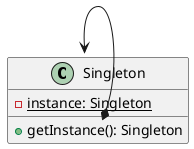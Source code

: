 @startuml singleton

class Singleton {
    - {static} instance: Singleton
    + getInstance(): Singleton
}

Singleton::getInstance *--> Singleton
@enduml


@startuml Singleton-1
class Singleton {
    - {static} instance:Singleton = new Singleton()
    + getInstance(): Singleton
}

Singleton::getInstance *--> Singleton
@enduml


@startuml Singleton-2
class Singleton {
    - {static} instance:Singleton
    + getInstance(): Singleton
}
note left of Singleton::"getInstance()"
    if(instance == null) {
        instance = new LazySingleton();
    }
end note
Singleton::getInstance *--> Singleton
@enduml


@startuml 简单工厂
abstract class Product{}
class ProductFactory {
    + createProudct(type): Product
}
Product <|-- ConcreteProductA
Product <|-- ConcreteProductB

ConcreteProductA <.. ProductFactory:create
ConcreteProductB <.. ProductFactory:create

class Client #palegreen
ProductFactory <..[#red] Client:use
Product <..[#red] Client:use
@enduml

@startuml 简单工厂例子
interface Chart {
    + display()
}

class HistogramChart{
    + HistogramChart()
    + display()
}

class LineChart{
    + LineChart()
    + display()
}

class PieChart{
    + PieChart()
    + display()
}

class ChartFactory {
    + {static} createChart(type: String): Chart
}
note left of ChartFactory
if("Histogram".equals(type)) {
    return new HistogramChart();
}
else if("Line".equals(type)) {
    return new LineChart();
} 
else if("Line".equals(type)) {
    return new PieChart();
} 
else {...}
end note

Chart <|.. HistogramChart
Chart <|.. LineChart
Chart <|.. PieChart
HistogramChart <.. ChartFactory:create
LineChart <.. ChartFactory:create
PieChart <.. ChartFactory:create

class Client #palegreen
ChartFactory <..[#red] Client:use
Chart <..[#red] Client:use
@enduml

@startuml 工厂方法模式
interface Product
class ConcreteProductA implements Product
class ConcreteProductB implements Product

interface Factory{
    + createProduct(): Product
}
class ConcreteFactoryA implements Factory{
    + createProduct(): Product
}
class ConcreteFactoryB implements Factory{
    + createProduct(): Product
}

ConcreteProductA <.. ConcreteFactoryA:create
ConcreteProductB <.. ConcreteFactoryB:create

class Client #palegreen
Factory <..[#red] Client:use
Client ..[#red]>  Product:use
@enduml

@startuml 工厂方法模式例子
interface Logger
class DatabaseLogger implements Logger
class FileLogger implements Logger
class SocketLogger implements Logger

interface Factory{
    + createProduct(): Logger
}
class DatabaseLoggerFactory{
    + createProduct(): Logger
}
class FileLoggerFactory{
    + createProduct(): Logger
}
class SocketLoggerFactory{
    + createProduct(): Logger
}

DatabaseLoggerFactory ..|> Factory
FileLoggerFactory ..|> Factory
SocketLoggerFactory ..|> Factory

DatabaseLogger <.. DatabaseLoggerFactory:create
FileLogger <.. FileLoggerFactory:create
SocketLogger <.. SocketLoggerFactory:create

class Client #palegreen
Logger <..[#red] Client:use
Client ..[#red]>  Factory:use
@enduml

@startuml 抽象工厂模式
interface ProductA {}
interface ProductB {}

ProductA ..|> ConcreteProductA1
ProductA ..|> ConcreteProductA2
ProductB ..|> ConcreteProductB1
ProductB ..|> ConcreteProductB2


interface Factory{
    + createProductA(): ProductA
    + createProductB(): ProductB
}
class ConcreteFactory1 {
    + createProductA(): ProductA
    + createProductB(): ProductB
}
Factory <|.. ConcreteFactory1
class ConcreteFactory2 {
    + createProductA(): ProductA
    + createProductB(): ProductB
}
Factory <|.. ConcreteFactory2

ConcreteProductA1 <.. ConcreteFactory1::createProductA:create
ConcreteProductB1 <.. ConcreteFactory1::createProductB:create

ConcreteProductA2 <.. ConcreteFactory2::createProductA:create
ConcreteProductB2 <.. ConcreteFactory2::createProductB:create

class Client #palegreen
Client ..[#red]> ProductA
Client ..[#red]> ProductB
Factory <..[#red] Client
@enduml

@startuml 抽象工厂模式例子
interface Sofa {}
interface Chair {}

Sofa ..|> ModernSofa
Sofa ..|> ArtSofa
Chair ..|> ModernChair
Chair ..|> ArtChair


interface Factory {
    + createSofa(): Sofa
    + createChair(): Chair
}
class ModernFactory {
    + createSofa(): Sofa
    + createChair(): Chair
}
Factory <|.. ModernFactory
class ArtFactory {
    + createSofa(): Sofa
    + createChair(): Chair
}
Factory <|.. ArtFactory

ModernSofa <.. ModernFactory::createSofa:create
ModernChair <.. ModernFactory::createChair:create

ArtSofa <.. ArtFactory::createSofa:create
ArtChair <.. ArtFactory::createChair:create

class Client #palegreen
Client ..[#red]> Sofa
Client ..[#red]> Chair
Factory <..[#red] Client
@enduml

@startuml 原型模式
interface Prototype {
    + clone(): Prototype
}

class ConcretePrototypeA implements Prototype {
    + clone(): Prototype
}
class ConcretePrototypeB implements Prototype {
    + clone(): Prototype
}

class Client #palegreen {
    + operation()
}
note left of Client::"operation()"
    p = prototype.clone()
end note

Client --[#red]> Prototype
@enduml

@startuml 建造者模式
interface Builder {
    + buildPartA()
    + buildPartB()
    + buildPartC()
    + getResult()
}

class ConcreteBuilderA implements Builder {
    - result: ProductA
    + buildPartA()
    + buildPartB()
    + buildPartC()
    + getResult(): ProductA
}

class ConcreteBuilderB implements Builder {
    - result: ProductB
    + buildPartA()
    + buildPartB()
    + buildPartC()
    + getResult(): ProductB
}

ConcreteBuilderA --> ProductA 
ConcreteBuilderB --> ProductB 

class Director {
    - builder: Builder
    + build()
}
Director::builder o--> Builder
note left of Director::"build()"
    builder.buildPartA();
    builder.buildPartB();
    builder.buildPartC();
    builder.getResult();
end note

class Client #palegreen
Client ..[#red]> Director
Client ..[#red]> ConcreteBuilderA
@enduml

@startuml 建造者模式实现
interface PlayerBuilder {
    + buildMenu()
    + needMenu(): boolean
    --
    + buildPlayList()
    + needPlayList(): boolean
    --
    + buildWidow()
    + buildControlBar()
    + getResult(): Player
}
class CompletedPlayerBuilder implements PlayerBuilder{
    - player: Player
    + buildMenu()
    + needMenu(): true
    --
    + buildPlayList()
    + needPlayList(): true
    --
    + buildWidow()
    + buildControlBar()
    + getResult(): Player
}

class MemoryPlayerBuilder implements PlayerBuilder{
    - player: Player
    + buildMenu()
    + needMenu(): false
    --
    + buildPlayList()
    + needPlayList(): boolean
    --
    + buildWidow()
    + buildControlBar()
    + getResult(): Player
}

class SimplePlayerBuilder implements PlayerBuilder{
    - player: Player
    + buildMenu()
    + needMenu(): false
    --
    + buildPlayList()
    + needPlayList(): false
    --
    + buildWidow()
    + buildControlBar()
    + getResult(): Player
}

class Director {
    - builder: PlayerBuilder
    + build(): Player
}
Director::builder o--> PlayerBuilder
note left of Director::"build()"
    if(builder.needMenu()){
        builder.buildMenu();
    }
    if(builder.needPlayList()){
        builder.buildPlayList()
    }
    builder.buildWidow();
    builder.buildControlBar();
    return builder.getResult();
end note

class Client #palegreen
Client ..[#red]> Director
Client ..[#red]> CompletedPlayerBuilder
@enduml
